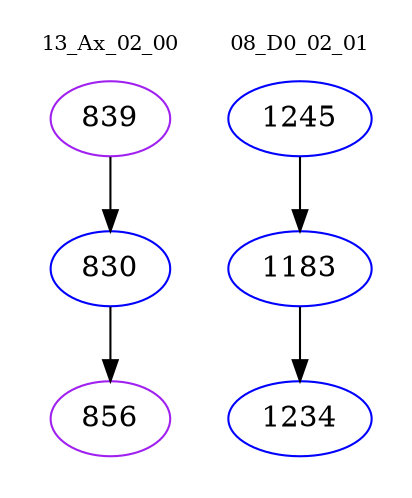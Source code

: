 digraph{
subgraph cluster_0 {
color = white
label = "13_Ax_02_00";
fontsize=10;
T0_839 [label="839", color="purple"]
T0_839 -> T0_830 [color="black"]
T0_830 [label="830", color="blue"]
T0_830 -> T0_856 [color="black"]
T0_856 [label="856", color="purple"]
}
subgraph cluster_1 {
color = white
label = "08_D0_02_01";
fontsize=10;
T1_1245 [label="1245", color="blue"]
T1_1245 -> T1_1183 [color="black"]
T1_1183 [label="1183", color="blue"]
T1_1183 -> T1_1234 [color="black"]
T1_1234 [label="1234", color="blue"]
}
}
